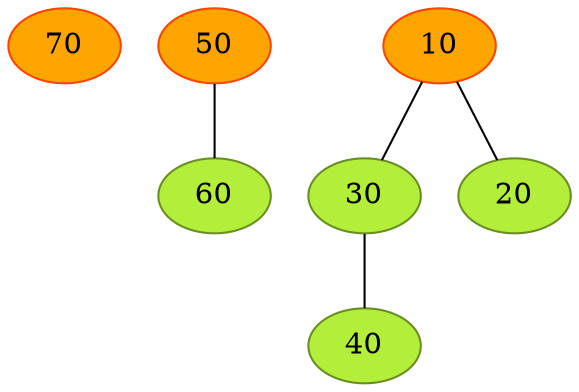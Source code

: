 graph binomialHeap{
70[color="orangered", style="filled" fillcolor="orange"]
50[color="orangered", style="filled" fillcolor="orange"]
60[color="olivedrab", style="filled" fillcolor="olivedrab2"]
50--60
10[color="orangered", style="filled" fillcolor="orange"]
30[color="olivedrab", style="filled" fillcolor="olivedrab2"]
10--30
40[color="olivedrab", style="filled" fillcolor="olivedrab2"]
30--40
20[color="olivedrab", style="filled" fillcolor="olivedrab2"]
10--20
}
